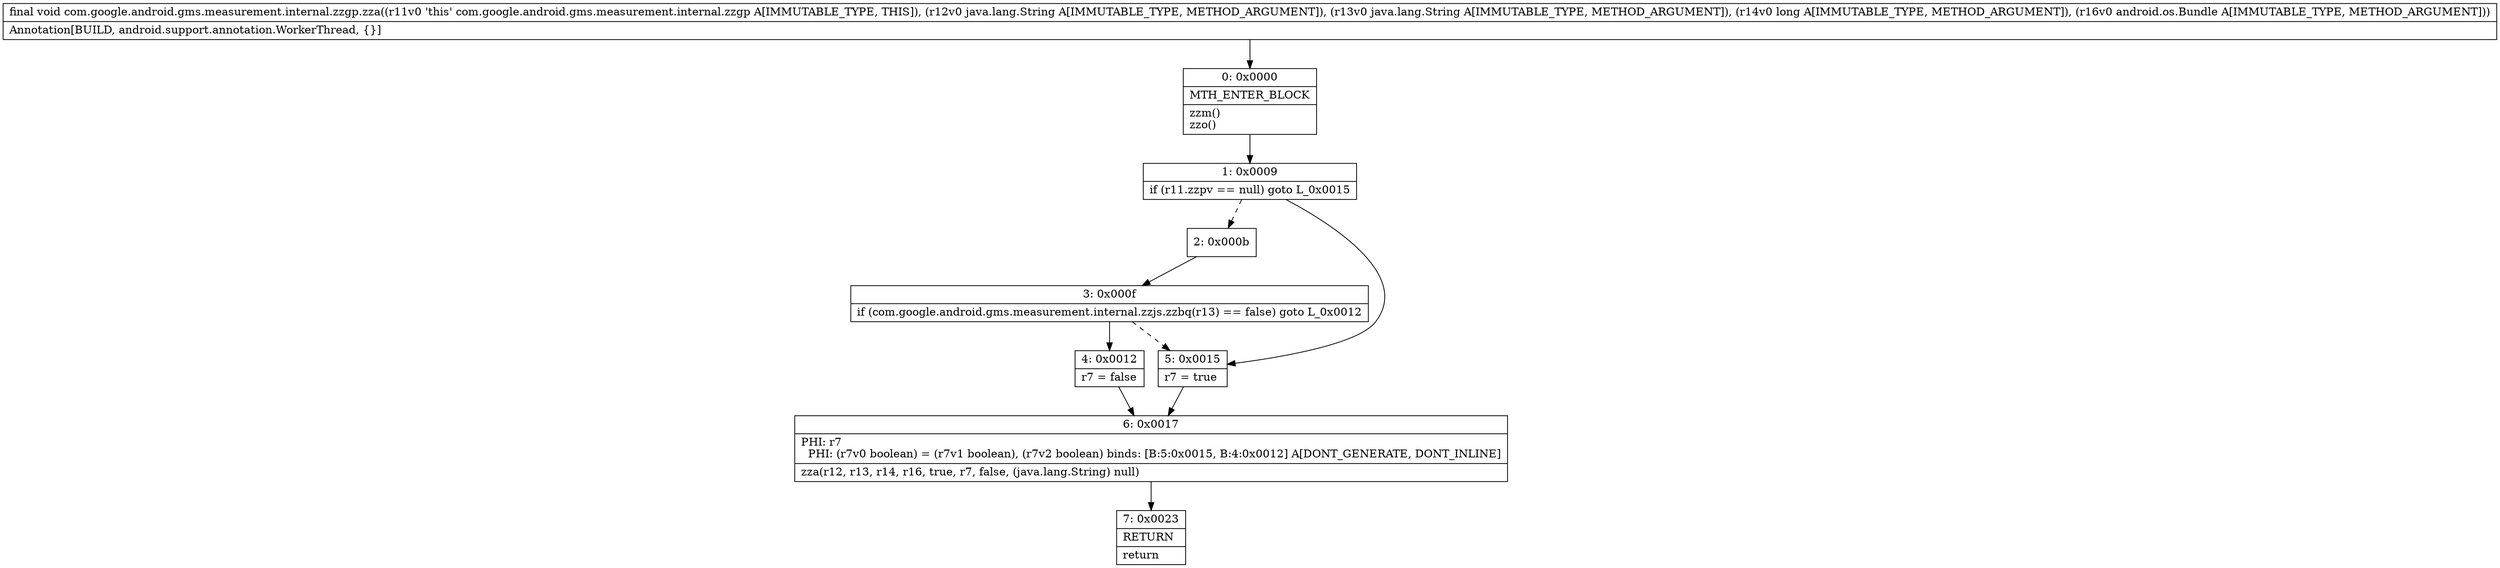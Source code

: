 digraph "CFG forcom.google.android.gms.measurement.internal.zzgp.zza(Ljava\/lang\/String;Ljava\/lang\/String;JLandroid\/os\/Bundle;)V" {
Node_0 [shape=record,label="{0\:\ 0x0000|MTH_ENTER_BLOCK\l|zzm()\lzzo()\l}"];
Node_1 [shape=record,label="{1\:\ 0x0009|if (r11.zzpv == null) goto L_0x0015\l}"];
Node_2 [shape=record,label="{2\:\ 0x000b}"];
Node_3 [shape=record,label="{3\:\ 0x000f|if (com.google.android.gms.measurement.internal.zzjs.zzbq(r13) == false) goto L_0x0012\l}"];
Node_4 [shape=record,label="{4\:\ 0x0012|r7 = false\l}"];
Node_5 [shape=record,label="{5\:\ 0x0015|r7 = true\l}"];
Node_6 [shape=record,label="{6\:\ 0x0017|PHI: r7 \l  PHI: (r7v0 boolean) = (r7v1 boolean), (r7v2 boolean) binds: [B:5:0x0015, B:4:0x0012] A[DONT_GENERATE, DONT_INLINE]\l|zza(r12, r13, r14, r16, true, r7, false, (java.lang.String) null)\l}"];
Node_7 [shape=record,label="{7\:\ 0x0023|RETURN\l|return\l}"];
MethodNode[shape=record,label="{final void com.google.android.gms.measurement.internal.zzgp.zza((r11v0 'this' com.google.android.gms.measurement.internal.zzgp A[IMMUTABLE_TYPE, THIS]), (r12v0 java.lang.String A[IMMUTABLE_TYPE, METHOD_ARGUMENT]), (r13v0 java.lang.String A[IMMUTABLE_TYPE, METHOD_ARGUMENT]), (r14v0 long A[IMMUTABLE_TYPE, METHOD_ARGUMENT]), (r16v0 android.os.Bundle A[IMMUTABLE_TYPE, METHOD_ARGUMENT]))  | Annotation[BUILD, android.support.annotation.WorkerThread, \{\}]\l}"];
MethodNode -> Node_0;
Node_0 -> Node_1;
Node_1 -> Node_2[style=dashed];
Node_1 -> Node_5;
Node_2 -> Node_3;
Node_3 -> Node_4;
Node_3 -> Node_5[style=dashed];
Node_4 -> Node_6;
Node_5 -> Node_6;
Node_6 -> Node_7;
}

